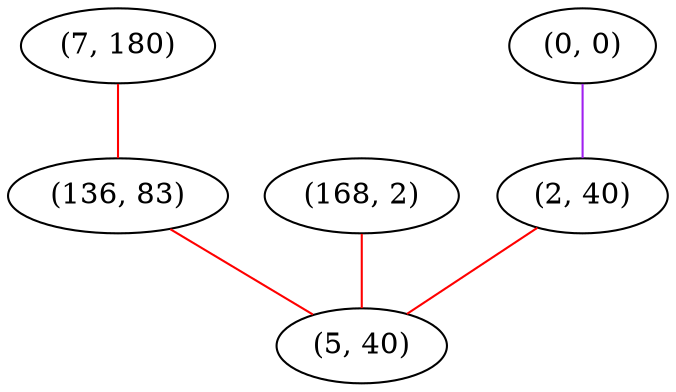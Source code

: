graph "" {
"(7, 180)";
"(0, 0)";
"(168, 2)";
"(2, 40)";
"(136, 83)";
"(5, 40)";
"(7, 180)" -- "(136, 83)"  [color=red, key=0, weight=1];
"(0, 0)" -- "(2, 40)"  [color=purple, key=0, weight=4];
"(168, 2)" -- "(5, 40)"  [color=red, key=0, weight=1];
"(2, 40)" -- "(5, 40)"  [color=red, key=0, weight=1];
"(136, 83)" -- "(5, 40)"  [color=red, key=0, weight=1];
}
